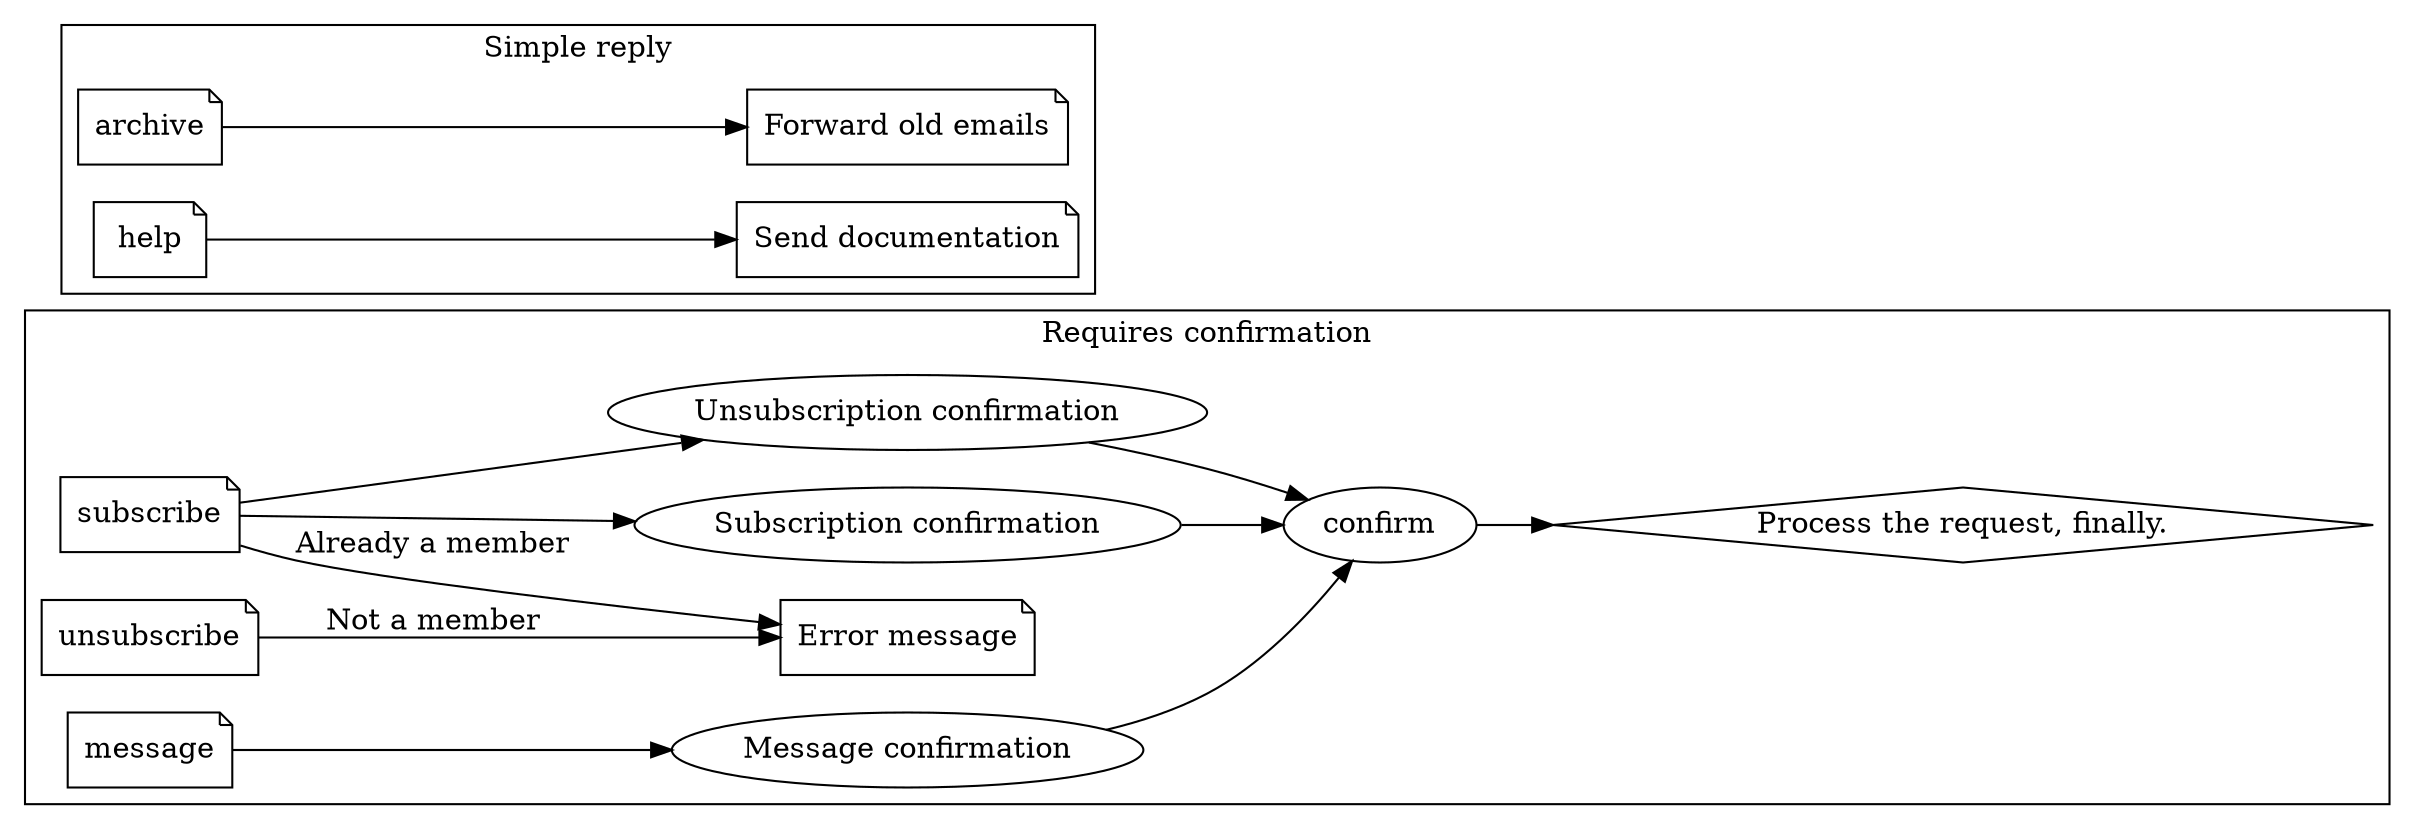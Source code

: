 digraph ypotf {
    rankdir=LR

    subgraph cluster_0 {
      label="Requires confirmation";
      subscribe, unsubscribe, message, "Error message" [shape=note];

      subscribe -> "Error message" [label="Already a member"];
      subscribe -> "Subscription confirmation" -> confirm;

      unsubscribe -> "Error message" [label="Not a member"];
      subscribe -> "Unsubscription confirmation" -> confirm;

      confirm -> "Process the request, finally.";
      "Process the request, finally." [shape=diamond];

      message -> "Message confirmation" -> confirm;
    }

    archive, help, "Forward old emails", "Send documentation" [shape=note];
    subgraph cluster_1 {
      label="Simple reply";
      archive -> "Forward old emails";
      help -> "Send documentation";
    }
}

